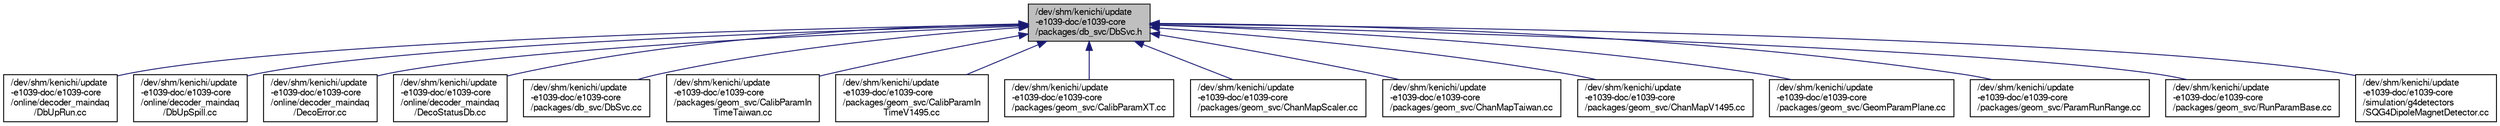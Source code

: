 digraph "/dev/shm/kenichi/update-e1039-doc/e1039-core/packages/db_svc/DbSvc.h"
{
  bgcolor="transparent";
  edge [fontname="FreeSans",fontsize="10",labelfontname="FreeSans",labelfontsize="10"];
  node [fontname="FreeSans",fontsize="10",shape=record];
  Node1 [label="/dev/shm/kenichi/update\l-e1039-doc/e1039-core\l/packages/db_svc/DbSvc.h",height=0.2,width=0.4,color="black", fillcolor="grey75", style="filled" fontcolor="black"];
  Node1 -> Node2 [dir="back",color="midnightblue",fontsize="10",style="solid",fontname="FreeSans"];
  Node2 [label="/dev/shm/kenichi/update\l-e1039-doc/e1039-core\l/online/decoder_maindaq\l/DbUpRun.cc",height=0.2,width=0.4,color="black",URL="$dc/d50/DbUpRun_8cc.html"];
  Node1 -> Node3 [dir="back",color="midnightblue",fontsize="10",style="solid",fontname="FreeSans"];
  Node3 [label="/dev/shm/kenichi/update\l-e1039-doc/e1039-core\l/online/decoder_maindaq\l/DbUpSpill.cc",height=0.2,width=0.4,color="black",URL="$df/d04/DbUpSpill_8cc.html"];
  Node1 -> Node4 [dir="back",color="midnightblue",fontsize="10",style="solid",fontname="FreeSans"];
  Node4 [label="/dev/shm/kenichi/update\l-e1039-doc/e1039-core\l/online/decoder_maindaq\l/DecoError.cc",height=0.2,width=0.4,color="black",URL="$d0/d56/DecoError_8cc.html"];
  Node1 -> Node5 [dir="back",color="midnightblue",fontsize="10",style="solid",fontname="FreeSans"];
  Node5 [label="/dev/shm/kenichi/update\l-e1039-doc/e1039-core\l/online/decoder_maindaq\l/DecoStatusDb.cc",height=0.2,width=0.4,color="black",URL="$d0/d69/DecoStatusDb_8cc.html"];
  Node1 -> Node6 [dir="back",color="midnightblue",fontsize="10",style="solid",fontname="FreeSans"];
  Node6 [label="/dev/shm/kenichi/update\l-e1039-doc/e1039-core\l/packages/db_svc/DbSvc.cc",height=0.2,width=0.4,color="black",URL="$da/d4b/DbSvc_8cc.html"];
  Node1 -> Node7 [dir="back",color="midnightblue",fontsize="10",style="solid",fontname="FreeSans"];
  Node7 [label="/dev/shm/kenichi/update\l-e1039-doc/e1039-core\l/packages/geom_svc/CalibParamIn\lTimeTaiwan.cc",height=0.2,width=0.4,color="black",URL="$d3/d95/CalibParamInTimeTaiwan_8cc.html"];
  Node1 -> Node8 [dir="back",color="midnightblue",fontsize="10",style="solid",fontname="FreeSans"];
  Node8 [label="/dev/shm/kenichi/update\l-e1039-doc/e1039-core\l/packages/geom_svc/CalibParamIn\lTimeV1495.cc",height=0.2,width=0.4,color="black",URL="$dd/dfc/CalibParamInTimeV1495_8cc.html"];
  Node1 -> Node9 [dir="back",color="midnightblue",fontsize="10",style="solid",fontname="FreeSans"];
  Node9 [label="/dev/shm/kenichi/update\l-e1039-doc/e1039-core\l/packages/geom_svc/CalibParamXT.cc",height=0.2,width=0.4,color="black",URL="$d4/d24/CalibParamXT_8cc.html"];
  Node1 -> Node10 [dir="back",color="midnightblue",fontsize="10",style="solid",fontname="FreeSans"];
  Node10 [label="/dev/shm/kenichi/update\l-e1039-doc/e1039-core\l/packages/geom_svc/ChanMapScaler.cc",height=0.2,width=0.4,color="black",URL="$d7/d16/ChanMapScaler_8cc.html"];
  Node1 -> Node11 [dir="back",color="midnightblue",fontsize="10",style="solid",fontname="FreeSans"];
  Node11 [label="/dev/shm/kenichi/update\l-e1039-doc/e1039-core\l/packages/geom_svc/ChanMapTaiwan.cc",height=0.2,width=0.4,color="black",URL="$d4/daf/ChanMapTaiwan_8cc.html"];
  Node1 -> Node12 [dir="back",color="midnightblue",fontsize="10",style="solid",fontname="FreeSans"];
  Node12 [label="/dev/shm/kenichi/update\l-e1039-doc/e1039-core\l/packages/geom_svc/ChanMapV1495.cc",height=0.2,width=0.4,color="black",URL="$de/d73/ChanMapV1495_8cc.html"];
  Node1 -> Node13 [dir="back",color="midnightblue",fontsize="10",style="solid",fontname="FreeSans"];
  Node13 [label="/dev/shm/kenichi/update\l-e1039-doc/e1039-core\l/packages/geom_svc/GeomParamPlane.cc",height=0.2,width=0.4,color="black",URL="$d0/d87/GeomParamPlane_8cc.html"];
  Node1 -> Node14 [dir="back",color="midnightblue",fontsize="10",style="solid",fontname="FreeSans"];
  Node14 [label="/dev/shm/kenichi/update\l-e1039-doc/e1039-core\l/packages/geom_svc/ParamRunRange.cc",height=0.2,width=0.4,color="black",URL="$d7/dc6/ParamRunRange_8cc.html"];
  Node1 -> Node15 [dir="back",color="midnightblue",fontsize="10",style="solid",fontname="FreeSans"];
  Node15 [label="/dev/shm/kenichi/update\l-e1039-doc/e1039-core\l/packages/geom_svc/RunParamBase.cc",height=0.2,width=0.4,color="black",URL="$d7/d91/RunParamBase_8cc.html"];
  Node1 -> Node16 [dir="back",color="midnightblue",fontsize="10",style="solid",fontname="FreeSans"];
  Node16 [label="/dev/shm/kenichi/update\l-e1039-doc/e1039-core\l/simulation/g4detectors\l/SQG4DipoleMagnetDetector.cc",height=0.2,width=0.4,color="black",URL="$d0/dae/SQG4DipoleMagnetDetector_8cc.html"];
}
